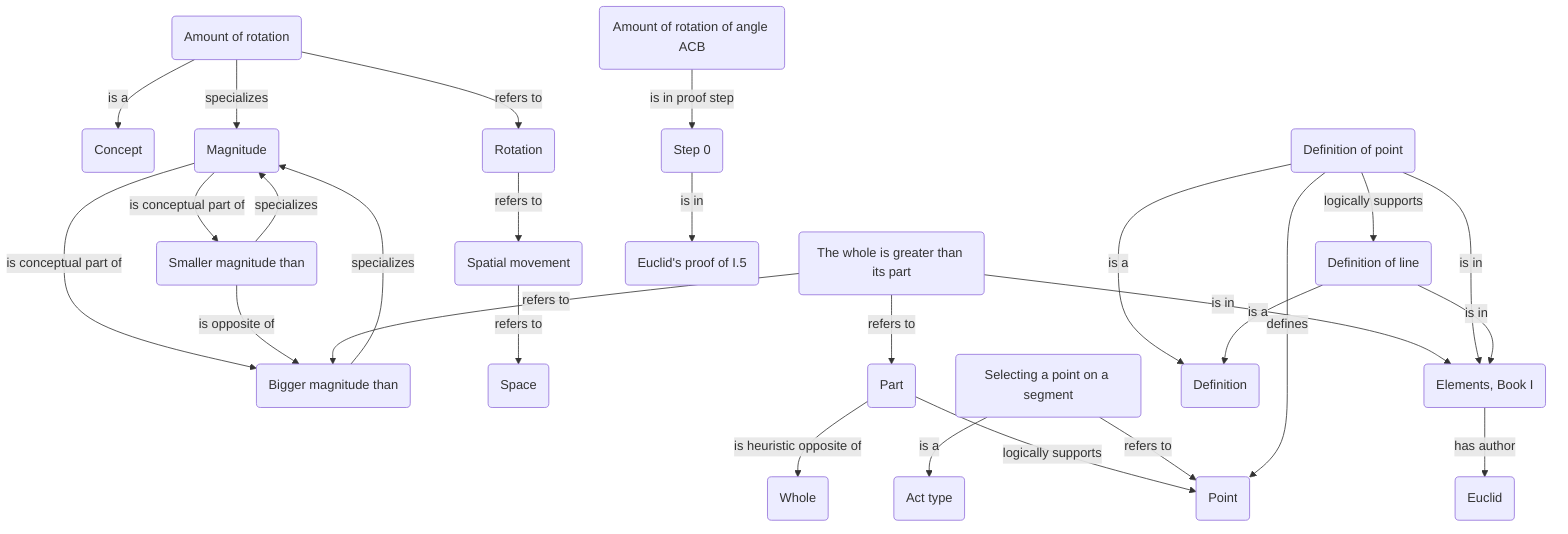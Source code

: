 flowchart TD
    A(Amount of rotation) -->|is a| B(Concept)
    A -->|specializes| C(Magnitude)
    A -->|refers to| D(Rotation)
    C -->|is conceptual part of| E(Smaller magnitude than)
    C -->|is conceptual part of| F(Bigger magnitude than) 
    D -->|refers to| G(Spatial movement)
    G -->|refers to| H(Space)
    E -->|is opposite of| F
    E -->|specializes| C
    F -->|specializes| C
    %% G -->|is a| B
    %% H -->|is a| B
    %% C -->|is a| B
    %% E -->|is a| B
    %% F -->|is a| B
    I(The whole is greater than its part) -->|refers to| F
    I -->|refers to| J(Part)
    J -->|logically supports| L(Point)
    %% L -->|is a| B
    J -->|is heuristic opposite of| M(Whole)
    N(Selecting a point on a segment) -->|refers to| L
    N -->|is a| Q(Act type)
    O(Definition of point) -->|is a| P(Definition)
    O -->|defines| L
    O -->|logically supports| R(Definition of line)
    R -->|is a| P
    I -->|is in| S(Elements, Book I)
    O -->|is in| S
    R -->|is in| S
    S -->|has author| T(Euclid)
    U(Amount of rotation of angle ACB) -->|is in proof step| V(Step 0)
    V -->|is in| W(Euclid's proof of I.5)